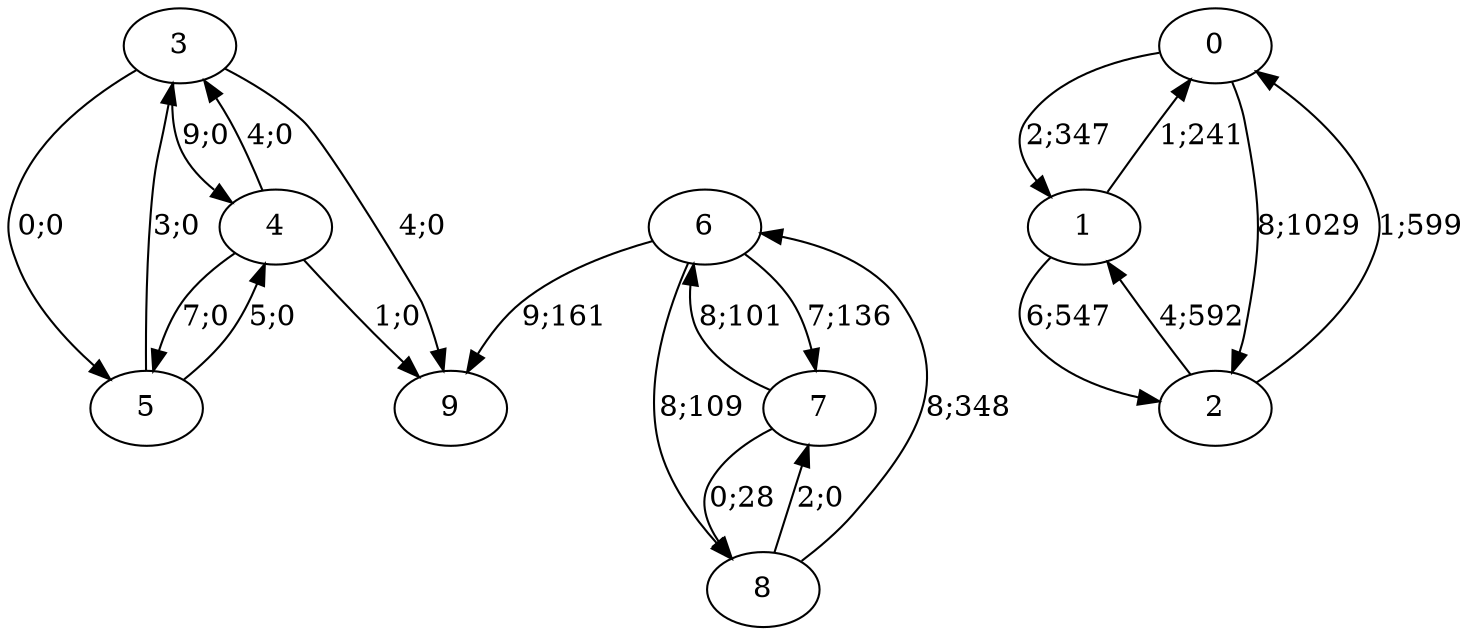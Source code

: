 digraph graph8615 {








3 -> 9 [color=black,label="4;0"]
3 -> 4 [color=black,label="9;0"]
3 -> 5 [color=black,label="0;0"]


4 -> 9 [color=black,label="1;0"]
4 -> 3 [color=black,label="4;0"]
4 -> 5 [color=black,label="7;0"]


5 -> 3 [color=black,label="3;0"]
5 -> 4 [color=black,label="5;0"]


























6 -> 9 [color=black,label="9;161"]
6 -> 7 [color=black,label="7;136"]
6 -> 8 [color=black,label="8;109"]


7 -> 6 [color=black,label="8;101"]
7 -> 8 [color=black,label="0;28"]


8 -> 6 [color=black,label="8;348"]
8 -> 7 [color=black,label="2;0"]








0 -> 1 [color=black,label="2;347"]
0 -> 2 [color=black,label="8;1029"]


1 -> 0 [color=black,label="1;241"]
1 -> 2 [color=black,label="6;547"]


2 -> 0 [color=black,label="1;599"]
2 -> 1 [color=black,label="4;592"]



















}